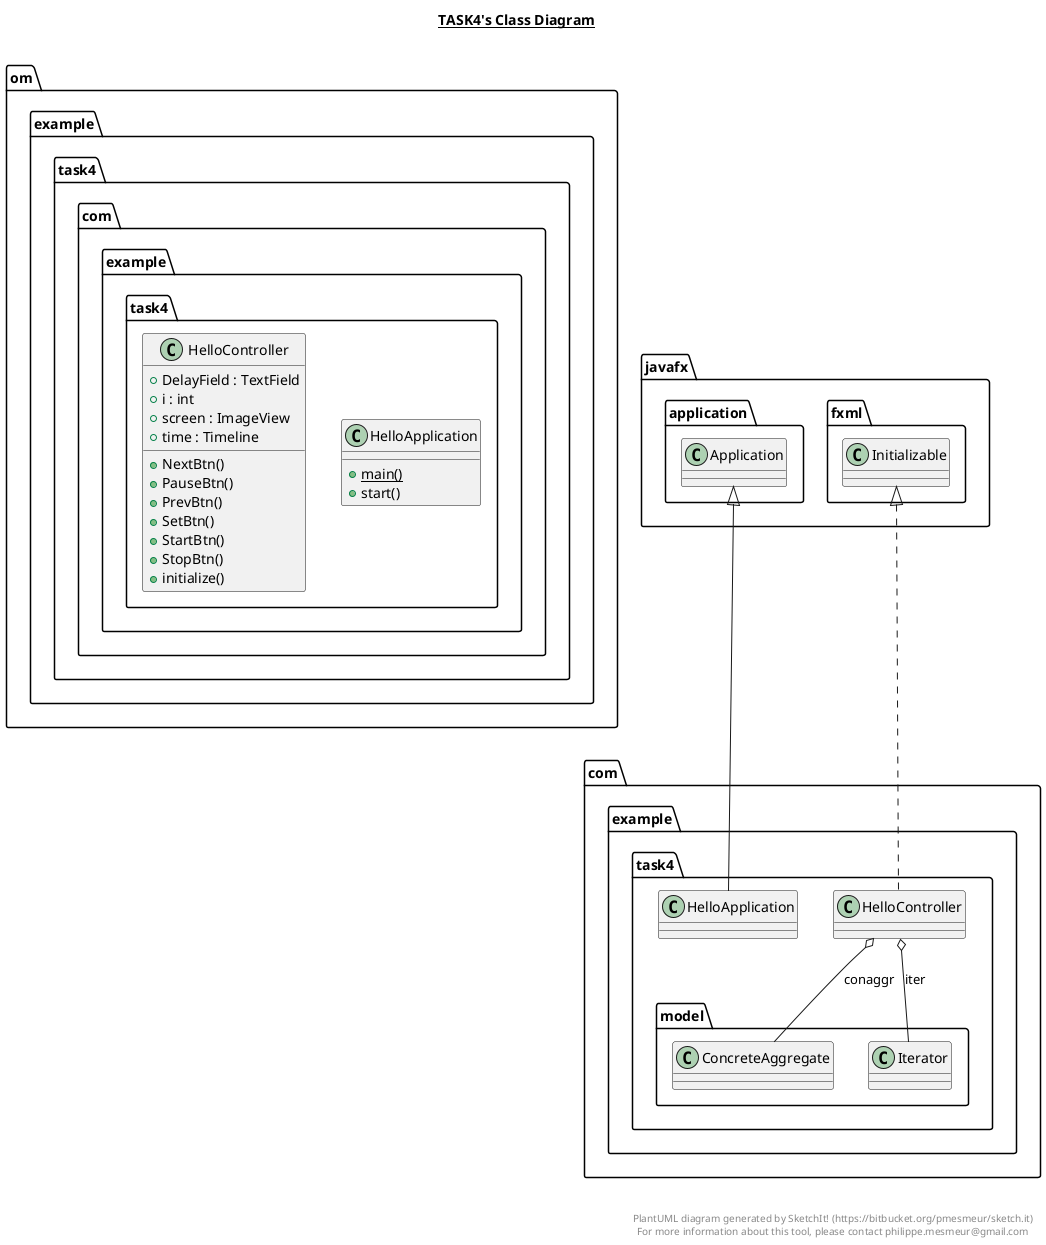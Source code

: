 @startuml

title __TASK4's Class Diagram__\n


    namespace om.example.task4 {
      class com.example.task4.HelloApplication {
          {static} + main()
          + start()
      }
    }

  


    namespace om.example.task4 {
      class com.example.task4.HelloController {
          + DelayField : TextField
          + i : int
          + screen : ImageView
          + time : Timeline
          + NextBtn()
          + PauseBtn()
          + PrevBtn()
          + SetBtn()
          + StartBtn()
          + StopBtn()
          + initialize()
      }
    }

  

  com.example.task4.HelloApplication -up-|> javafx.application.Application
  com.example.task4.HelloController .up.|> javafx.fxml.Initializable
  com.example.task4.HelloController o-- com.example.task4.model.ConcreteAggregate : conaggr
  com.example.task4.HelloController o-- com.example.task4.model.Iterator : iter


right footer


PlantUML diagram generated by SketchIt! (https://bitbucket.org/pmesmeur/sketch.it)
For more information about this tool, please contact philippe.mesmeur@gmail.com
endfooter

@enduml
